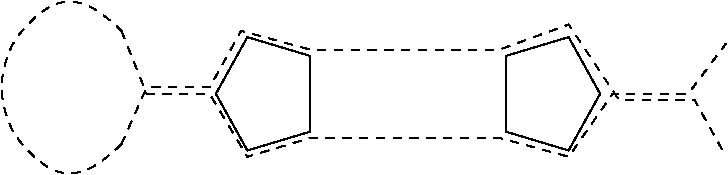 #FIG 3.2  Produced by xfig version 3.2.5b
Landscape
Center
Metric
A4      
100.00
Single
-2
1200 2
2 1 0 1 0 7 50 -1 -1 0.000 0 0 -1 0 0 6
	 3735 1575 3285 1710 3060 1305 3285 900 3735 1035 3735 1575
2 1 0 1 0 7 50 -1 -1 0.000 0 0 -1 0 0 6
	 5130 1575 5580 1710 5805 1305 5580 900 5130 1035 5130 1575
2 1 1 1 0 7 50 -1 -1 4.000 0 0 -1 0 0 10
	 2385 855 2565 1305 3015 1305 3285 1755 3735 1620 5085 1620
	 5580 1755 5895 1305 6435 1305 6705 945
2 1 1 1 0 7 50 -1 -1 4.000 0 0 -1 0 0 10
	 2385 1665 2565 1260 3015 1260 3240 855 3735 990 5085 990
	 5580 810 5940 1350 6480 1350 6705 1755
3 2 1 1 0 7 50 -1 -1 4.000 0 0 0 5
	 2385 1665 1890 1845 1530 1260 1890 675 2385 855
	 0.000 -1.000 -1.000 -1.000 0.000
